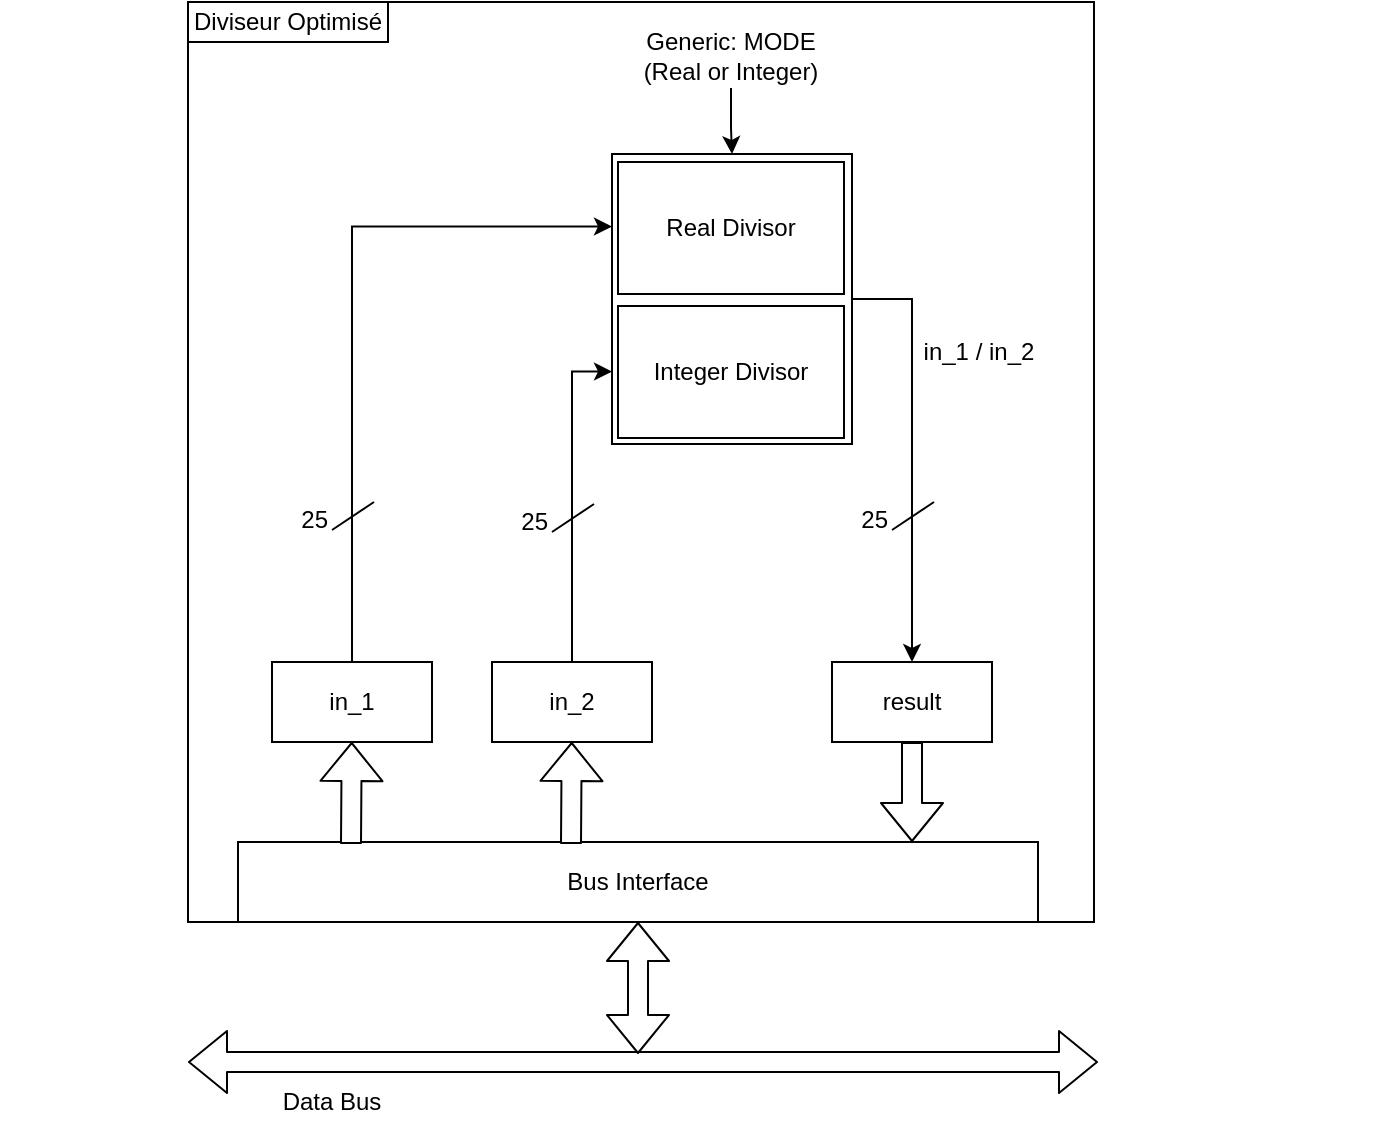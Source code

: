 <mxfile version="10.6.8" type="device"><diagram id="6n-ebun_m9S1XQ1JZH82" name="Page-1"><mxGraphModel dx="738" dy="505" grid="0" gridSize="10" guides="1" tooltips="1" connect="1" arrows="1" fold="1" page="1" pageScale="1" pageWidth="827" pageHeight="1169" math="0" shadow="0"><root><mxCell id="0"/><mxCell id="1" parent="0"/><mxCell id="-fok3P77_Mc6lVdTVV2r-1" value="" style="rounded=0;whiteSpace=wrap;html=1;fillColor=none;" parent="1" vertex="1"><mxGeometry x="124" y="110" width="453" height="460" as="geometry"/></mxCell><mxCell id="-fok3P77_Mc6lVdTVV2r-2" value="Diviseur Optimisé" style="text;html=1;strokeColor=#000000;fillColor=none;align=center;verticalAlign=middle;whiteSpace=wrap;rounded=0;" parent="1" vertex="1"><mxGeometry x="124" y="110" width="100" height="20" as="geometry"/></mxCell><mxCell id="-fok3P77_Mc6lVdTVV2r-22" value="" style="edgeStyle=orthogonalEdgeStyle;rounded=0;orthogonalLoop=1;jettySize=auto;html=1;fillColor=#ffffff;entryX=0;entryY=0.25;entryDx=0;entryDy=0;" parent="1" source="-fok3P77_Mc6lVdTVV2r-3" target="-fok3P77_Mc6lVdTVV2r-20" edge="1"><mxGeometry relative="1" as="geometry"><mxPoint x="230" y="360" as="targetPoint"/><Array as="points"><mxPoint x="206" y="222"/></Array></mxGeometry></mxCell><mxCell id="-fok3P77_Mc6lVdTVV2r-3" value="in_1" style="rounded=0;whiteSpace=wrap;html=1;strokeColor=#000000;" parent="1" vertex="1"><mxGeometry x="166" y="440" width="80" height="40" as="geometry"/></mxCell><mxCell id="-fok3P77_Mc6lVdTVV2r-24" value="" style="edgeStyle=orthogonalEdgeStyle;rounded=0;orthogonalLoop=1;jettySize=auto;html=1;fillColor=#ffffff;entryX=0;entryY=0.75;entryDx=0;entryDy=0;" parent="1" source="-fok3P77_Mc6lVdTVV2r-4" target="-fok3P77_Mc6lVdTVV2r-20" edge="1"><mxGeometry relative="1" as="geometry"><mxPoint x="340" y="360" as="targetPoint"/></mxGeometry></mxCell><mxCell id="-fok3P77_Mc6lVdTVV2r-4" value="in_2&lt;br&gt;" style="rounded=0;whiteSpace=wrap;html=1;strokeColor=#000000;" parent="1" vertex="1"><mxGeometry x="276" y="440" width="80" height="40" as="geometry"/></mxCell><mxCell id="-fok3P77_Mc6lVdTVV2r-5" value="result" style="rounded=0;whiteSpace=wrap;html=1;strokeColor=#000000;" parent="1" vertex="1"><mxGeometry x="446" y="440" width="80" height="40" as="geometry"/></mxCell><mxCell id="-fok3P77_Mc6lVdTVV2r-12" value="Bus Interface" style="rounded=0;whiteSpace=wrap;html=1;strokeColor=#000000;" parent="1" vertex="1"><mxGeometry x="149" y="530" width="400" height="40" as="geometry"/></mxCell><mxCell id="-fok3P77_Mc6lVdTVV2r-13" value="" style="group;container=1;" parent="1" vertex="1" connectable="0"><mxGeometry x="30" y="640" width="690" height="30" as="geometry"/></mxCell><mxCell id="-fok3P77_Mc6lVdTVV2r-7" value="" style="shape=flexArrow;endArrow=classic;startArrow=classic;html=1;fillColor=#ffffff;" parent="-fok3P77_Mc6lVdTVV2r-13" edge="1"><mxGeometry width="50" height="50" relative="1" as="geometry"><mxPoint x="94" as="sourcePoint"/><mxPoint x="549" as="targetPoint"/></mxGeometry></mxCell><mxCell id="-fok3P77_Mc6lVdTVV2r-8" value="Data Bus" style="text;html=1;strokeColor=none;fillColor=none;align=center;verticalAlign=middle;whiteSpace=wrap;rounded=0;" parent="-fok3P77_Mc6lVdTVV2r-13" vertex="1"><mxGeometry x="121" y="10" width="90" height="20" as="geometry"/></mxCell><mxCell id="-fok3P77_Mc6lVdTVV2r-11" value="" style="shape=flexArrow;endArrow=classic;startArrow=classic;html=1;fillColor=#ffffff;entryX=0.5;entryY=1;entryDx=0;entryDy=0;" parent="-fok3P77_Mc6lVdTVV2r-13" target="-fok3P77_Mc6lVdTVV2r-12" edge="1"><mxGeometry width="50" height="50" relative="1" as="geometry"><mxPoint x="319" y="-4" as="sourcePoint"/><mxPoint x="362.93" y="-70" as="targetPoint"/></mxGeometry></mxCell><mxCell id="-fok3P77_Mc6lVdTVV2r-15" value="" style="shape=flexArrow;endArrow=classic;html=1;fillColor=#ffffff;" parent="1" target="-fok3P77_Mc6lVdTVV2r-3" edge="1"><mxGeometry width="50" height="50" relative="1" as="geometry"><mxPoint x="205.5" y="531" as="sourcePoint"/><mxPoint x="205.5" y="486" as="targetPoint"/></mxGeometry></mxCell><mxCell id="-fok3P77_Mc6lVdTVV2r-16" value="" style="shape=flexArrow;endArrow=classic;html=1;fillColor=#ffffff;" parent="1" edge="1"><mxGeometry width="50" height="50" relative="1" as="geometry"><mxPoint x="315.5" y="531" as="sourcePoint"/><mxPoint x="315.859" y="480" as="targetPoint"/></mxGeometry></mxCell><mxCell id="-fok3P77_Mc6lVdTVV2r-17" value="" style="shape=flexArrow;endArrow=classic;html=1;fillColor=#ffffff;entryX=0.631;entryY=-0.05;entryDx=0;entryDy=0;entryPerimeter=0;" parent="1" source="-fok3P77_Mc6lVdTVV2r-5" edge="1"><mxGeometry width="50" height="50" relative="1" as="geometry"><mxPoint x="486" y="482" as="sourcePoint"/><mxPoint x="486" y="530" as="targetPoint"/></mxGeometry></mxCell><mxCell id="-fok3P77_Mc6lVdTVV2r-26" value="" style="edgeStyle=orthogonalEdgeStyle;rounded=0;orthogonalLoop=1;jettySize=auto;html=1;fillColor=#ffffff;entryX=0.5;entryY=0;entryDx=0;entryDy=0;" parent="1" source="-fok3P77_Mc6lVdTVV2r-20" target="-fok3P77_Mc6lVdTVV2r-5" edge="1"><mxGeometry relative="1" as="geometry"><mxPoint x="536" y="258.5" as="targetPoint"/><Array as="points"><mxPoint x="486" y="259"/><mxPoint x="486" y="440"/></Array></mxGeometry></mxCell><mxCell id="-fok3P77_Mc6lVdTVV2r-20" value="" style="rounded=0;whiteSpace=wrap;html=1;strokeColor=#000000;" parent="1" vertex="1"><mxGeometry x="336" y="186" width="120" height="145" as="geometry"/></mxCell><mxCell id="-fok3P77_Mc6lVdTVV2r-30" value="Real Divisor" style="rounded=0;whiteSpace=wrap;html=1;strokeColor=#000000;" parent="1" vertex="1"><mxGeometry x="339" y="190" width="113" height="66" as="geometry"/></mxCell><mxCell id="-fok3P77_Mc6lVdTVV2r-32" value="Integer Divisor" style="rounded=0;whiteSpace=wrap;html=1;strokeColor=#000000;" parent="1" vertex="1"><mxGeometry x="339" y="262" width="113" height="66" as="geometry"/></mxCell><mxCell id="-fok3P77_Mc6lVdTVV2r-34" value="" style="edgeStyle=orthogonalEdgeStyle;rounded=0;orthogonalLoop=1;jettySize=auto;html=1;fillColor=#ffffff;entryX=0.5;entryY=0;entryDx=0;entryDy=0;" parent="1" source="-fok3P77_Mc6lVdTVV2r-33" target="-fok3P77_Mc6lVdTVV2r-20" edge="1"><mxGeometry relative="1" as="geometry"><mxPoint x="396" y="172" as="targetPoint"/></mxGeometry></mxCell><mxCell id="-fok3P77_Mc6lVdTVV2r-33" value="Generic: MODE (Real or Integer)" style="text;html=1;strokeColor=none;fillColor=none;align=center;verticalAlign=middle;whiteSpace=wrap;rounded=0;" parent="1" vertex="1"><mxGeometry x="346" y="121" width="99" height="32" as="geometry"/></mxCell><mxCell id="-fok3P77_Mc6lVdTVV2r-37" value="" style="group" parent="1" vertex="1" connectable="0"><mxGeometry x="156" y="359" width="61" height="20" as="geometry"/></mxCell><mxCell id="-fok3P77_Mc6lVdTVV2r-35" value="" style="endArrow=none;html=1;fillColor=#ffffff;exitX=1;exitY=0.75;exitDx=0;exitDy=0;" parent="-fok3P77_Mc6lVdTVV2r-37" source="-fok3P77_Mc6lVdTVV2r-36" edge="1"><mxGeometry width="50" height="50" relative="1" as="geometry"><mxPoint x="40" y="20" as="sourcePoint"/><mxPoint x="61" y="1" as="targetPoint"/></mxGeometry></mxCell><mxCell id="-fok3P77_Mc6lVdTVV2r-36" value="&lt;div style=&quot;text-align: right&quot;&gt;&lt;span&gt;25&lt;/span&gt;&lt;/div&gt;" style="text;html=1;strokeColor=none;fillColor=none;align=right;verticalAlign=middle;whiteSpace=wrap;rounded=0;" parent="-fok3P77_Mc6lVdTVV2r-37" vertex="1"><mxGeometry width="40" height="20" as="geometry"/></mxCell><mxCell id="-fok3P77_Mc6lVdTVV2r-38" value="" style="group" parent="1" vertex="1" connectable="0"><mxGeometry x="266" y="360" width="61" height="20" as="geometry"/></mxCell><mxCell id="-fok3P77_Mc6lVdTVV2r-39" value="" style="endArrow=none;html=1;fillColor=#ffffff;exitX=1;exitY=0.75;exitDx=0;exitDy=0;" parent="-fok3P77_Mc6lVdTVV2r-38" source="-fok3P77_Mc6lVdTVV2r-40" edge="1"><mxGeometry width="50" height="50" relative="1" as="geometry"><mxPoint x="40" y="20" as="sourcePoint"/><mxPoint x="61" y="1" as="targetPoint"/></mxGeometry></mxCell><mxCell id="-fok3P77_Mc6lVdTVV2r-40" value="&lt;div style=&quot;text-align: right&quot;&gt;&lt;span&gt;25&lt;/span&gt;&lt;/div&gt;" style="text;html=1;strokeColor=none;fillColor=none;align=right;verticalAlign=middle;whiteSpace=wrap;rounded=0;" parent="-fok3P77_Mc6lVdTVV2r-38" vertex="1"><mxGeometry width="40" height="20" as="geometry"/></mxCell><mxCell id="-fok3P77_Mc6lVdTVV2r-41" value="" style="group" parent="1" vertex="1" connectable="0"><mxGeometry x="436" y="359" width="61" height="20" as="geometry"/></mxCell><mxCell id="-fok3P77_Mc6lVdTVV2r-42" value="" style="endArrow=none;html=1;fillColor=#ffffff;exitX=1;exitY=0.75;exitDx=0;exitDy=0;" parent="-fok3P77_Mc6lVdTVV2r-41" source="-fok3P77_Mc6lVdTVV2r-43" edge="1"><mxGeometry width="50" height="50" relative="1" as="geometry"><mxPoint x="40" y="20" as="sourcePoint"/><mxPoint x="61" y="1" as="targetPoint"/></mxGeometry></mxCell><mxCell id="-fok3P77_Mc6lVdTVV2r-43" value="&lt;div style=&quot;text-align: right&quot;&gt;&lt;span&gt;25&lt;/span&gt;&lt;/div&gt;" style="text;html=1;strokeColor=none;fillColor=none;align=right;verticalAlign=middle;whiteSpace=wrap;rounded=0;" parent="-fok3P77_Mc6lVdTVV2r-41" vertex="1"><mxGeometry width="40" height="20" as="geometry"/></mxCell><mxCell id="mZOciOAll8CQQctdtY47-1" value="in_1 / in_2" style="text;html=1;strokeColor=none;fillColor=none;align=center;verticalAlign=middle;whiteSpace=wrap;rounded=0;" parent="1" vertex="1"><mxGeometry x="486" y="275" width="67" height="20" as="geometry"/></mxCell></root></mxGraphModel></diagram></mxfile>